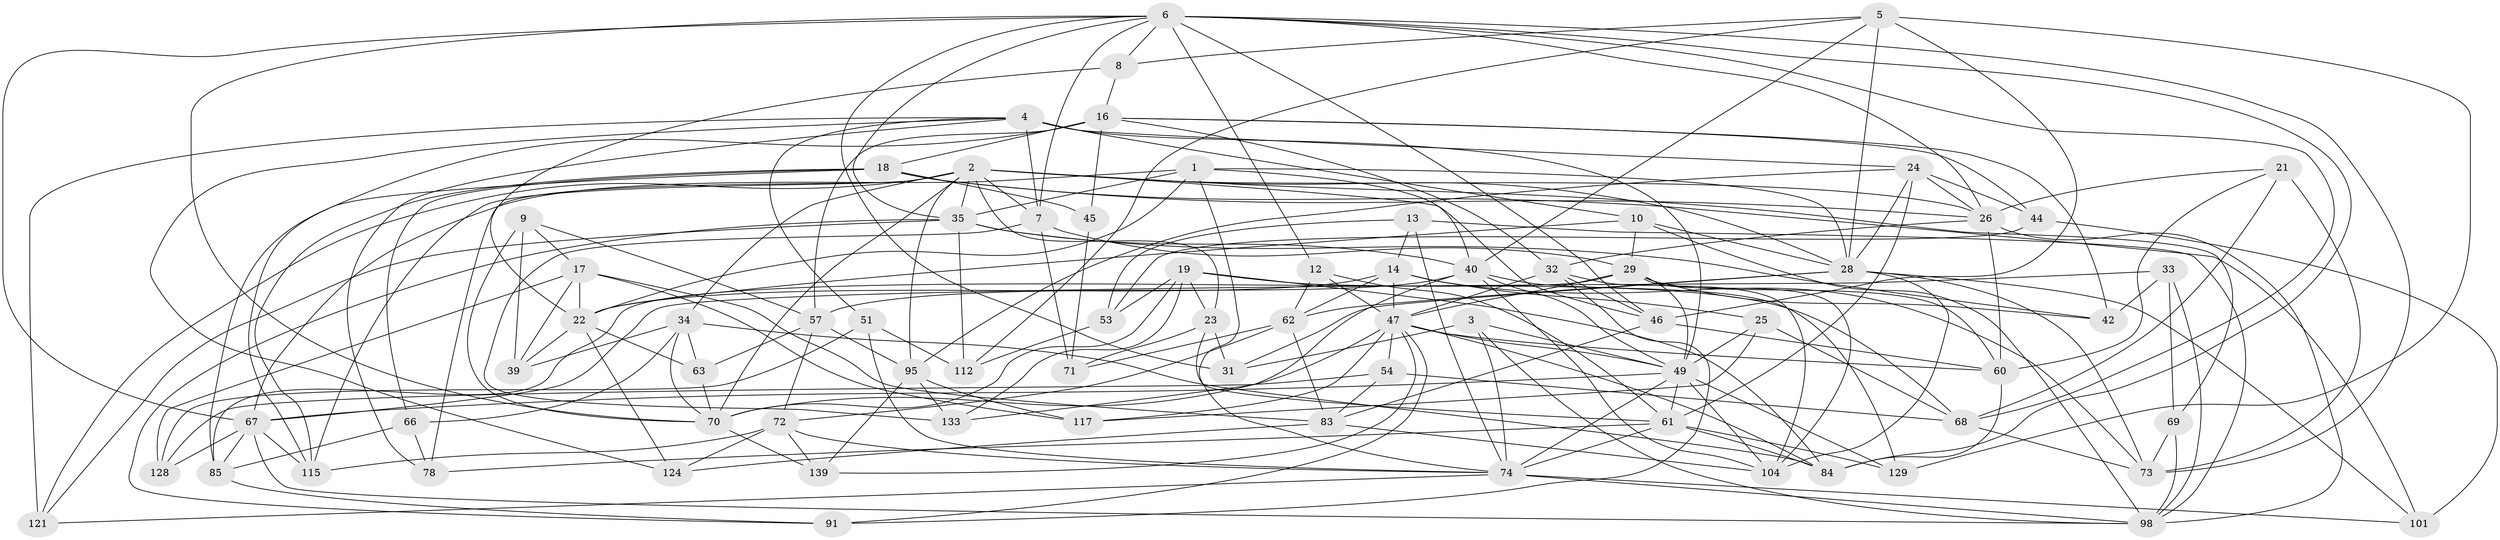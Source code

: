 // original degree distribution, {4: 1.0}
// Generated by graph-tools (version 1.1) at 2025/20/03/04/25 18:20:28]
// undirected, 73 vertices, 213 edges
graph export_dot {
graph [start="1"]
  node [color=gray90,style=filled];
  1 [super="+90"];
  2 [super="+15+48"];
  3;
  4 [super="+59"];
  5 [super="+20"];
  6 [super="+64+94"];
  7 [super="+106"];
  8;
  9;
  10 [super="+11"];
  12;
  13;
  14 [super="+107"];
  16 [super="+38"];
  17 [super="+105"];
  18 [super="+50+43"];
  19 [super="+130"];
  21;
  22 [super="+37"];
  23 [super="+65"];
  24 [super="+81"];
  25;
  26 [super="+146+97"];
  28 [super="+30+86"];
  29 [super="+58+109"];
  31;
  32 [super="+55"];
  33;
  34 [super="+103"];
  35 [super="+122+36"];
  39;
  40 [super="+41"];
  42;
  44;
  45;
  46 [super="+132"];
  47 [super="+52+80"];
  49 [super="+118+79"];
  51;
  53;
  54;
  57 [super="+88"];
  60 [super="+75"];
  61 [super="+77+140"];
  62 [super="+76"];
  63;
  66;
  67 [super="+100+99"];
  68 [super="+119"];
  69;
  70 [super="+134+126"];
  71;
  72 [super="+137"];
  73 [super="+136"];
  74 [super="+102+87"];
  78;
  83 [super="+135"];
  84 [super="+92"];
  85 [super="+127"];
  91;
  95 [super="+147"];
  98 [super="+110+116"];
  101;
  104 [super="+123"];
  112;
  115 [super="+120"];
  117;
  121;
  124;
  128;
  129;
  133;
  139;
  1 -- 22;
  1 -- 35;
  1 -- 40;
  1 -- 67;
  1 -- 74;
  1 -- 28;
  2 -- 7;
  2 -- 46;
  2 -- 69;
  2 -- 23 [weight=2];
  2 -- 121;
  2 -- 26;
  2 -- 35;
  2 -- 34;
  2 -- 70;
  2 -- 78;
  2 -- 115;
  2 -- 28;
  2 -- 95;
  3 -- 98;
  3 -- 31;
  3 -- 74;
  3 -- 49;
  4 -- 7;
  4 -- 78;
  4 -- 51;
  4 -- 49 [weight=2];
  4 -- 24;
  4 -- 121;
  4 -- 10 [weight=2];
  4 -- 124;
  5 -- 129;
  5 -- 8;
  5 -- 112;
  5 -- 28;
  5 -- 46;
  5 -- 40;
  6 -- 73;
  6 -- 8;
  6 -- 26;
  6 -- 67;
  6 -- 31;
  6 -- 35;
  6 -- 68;
  6 -- 70;
  6 -- 7;
  6 -- 12;
  6 -- 46;
  6 -- 84;
  7 -- 29;
  7 -- 133;
  7 -- 71;
  8 -- 16;
  8 -- 22;
  9 -- 57;
  9 -- 39;
  9 -- 17;
  9 -- 70;
  10 -- 29;
  10 -- 98;
  10 -- 22;
  10 -- 28;
  12 -- 62;
  12 -- 47;
  12 -- 61;
  13 -- 53;
  13 -- 74;
  13 -- 14;
  13 -- 98;
  14 -- 25;
  14 -- 73;
  14 -- 62;
  14 -- 22;
  14 -- 47;
  16 -- 45 [weight=2];
  16 -- 115 [weight=2];
  16 -- 32;
  16 -- 42;
  16 -- 44;
  16 -- 18;
  16 -- 57;
  17 -- 83;
  17 -- 39;
  17 -- 128;
  17 -- 117;
  17 -- 22;
  18 -- 101;
  18 -- 45;
  18 -- 85 [weight=2];
  18 -- 66;
  18 -- 115;
  18 -- 26;
  19 -- 70;
  19 -- 53;
  19 -- 68;
  19 -- 133;
  19 -- 84;
  19 -- 23;
  21 -- 68;
  21 -- 73;
  21 -- 26;
  21 -- 60;
  22 -- 63;
  22 -- 39;
  22 -- 124;
  23 -- 71;
  23 -- 31;
  23 -- 61;
  24 -- 61;
  24 -- 28;
  24 -- 44;
  24 -- 95;
  24 -- 26;
  25 -- 117;
  25 -- 68;
  25 -- 49;
  26 -- 60;
  26 -- 32;
  26 -- 98;
  28 -- 73;
  28 -- 101;
  28 -- 104;
  28 -- 62;
  28 -- 31;
  29 -- 42;
  29 -- 47;
  29 -- 104;
  29 -- 85;
  29 -- 60;
  29 -- 49;
  32 -- 104;
  32 -- 91;
  32 -- 46;
  32 -- 47;
  33 -- 42;
  33 -- 69;
  33 -- 98;
  33 -- 67;
  34 -- 63;
  34 -- 39;
  34 -- 66;
  34 -- 70;
  34 -- 84;
  35 -- 42;
  35 -- 112;
  35 -- 121;
  35 -- 91;
  35 -- 40;
  40 -- 129;
  40 -- 133;
  40 -- 49;
  40 -- 57;
  40 -- 104;
  44 -- 53;
  44 -- 101;
  45 -- 71;
  46 -- 60;
  46 -- 83;
  47 -- 91;
  47 -- 84;
  47 -- 139;
  47 -- 70;
  47 -- 117;
  47 -- 54;
  47 -- 60;
  47 -- 49;
  49 -- 67;
  49 -- 104;
  49 -- 129;
  49 -- 74;
  49 -- 61;
  51 -- 112;
  51 -- 128;
  51 -- 74;
  53 -- 112;
  54 -- 128;
  54 -- 68;
  54 -- 83;
  57 -- 72;
  57 -- 63;
  57 -- 95;
  60 -- 84;
  61 -- 84;
  61 -- 129;
  61 -- 74;
  61 -- 78;
  62 -- 83;
  62 -- 71;
  62 -- 72;
  63 -- 70;
  66 -- 85;
  66 -- 78;
  67 -- 115;
  67 -- 128;
  67 -- 98;
  67 -- 85;
  68 -- 73;
  69 -- 98;
  69 -- 73;
  70 -- 139;
  72 -- 139;
  72 -- 115;
  72 -- 124;
  72 -- 74;
  74 -- 121;
  74 -- 101;
  74 -- 98;
  83 -- 104;
  83 -- 124;
  85 -- 91;
  95 -- 139;
  95 -- 117;
  95 -- 133;
}

